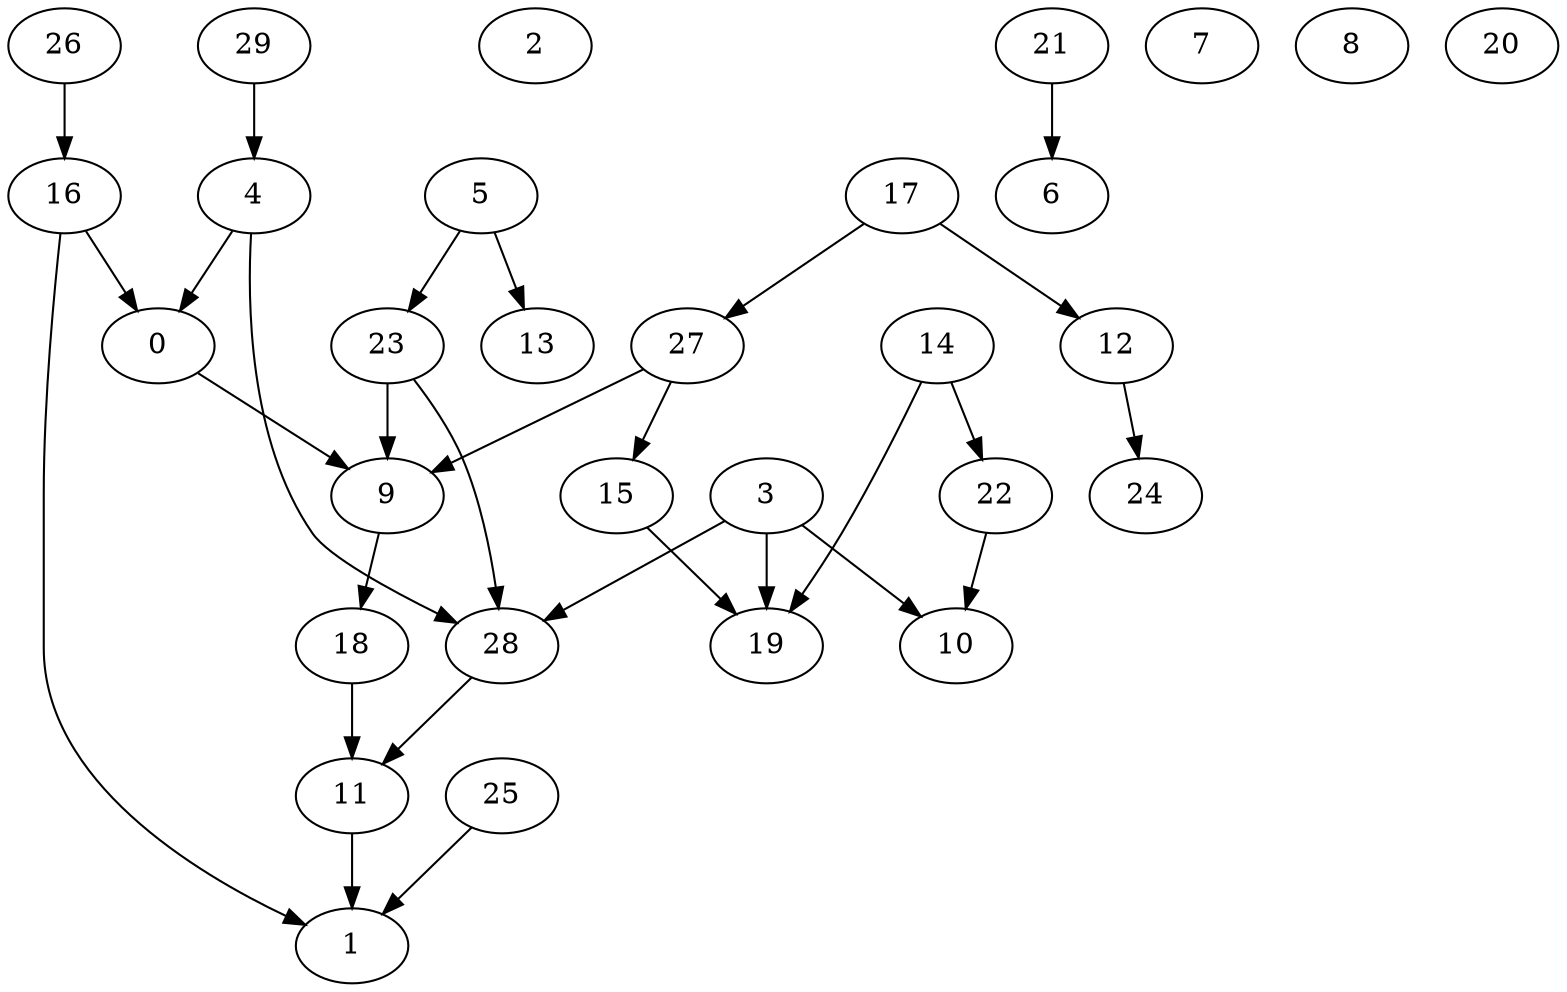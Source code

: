digraph Erdos_Renyi_nodes_30_edges_30 {
0;
1;
2;
3;
4;
5;
6;
7;
8;
9;
10;
11;
12;
13;
14;
15;
16;
17;
18;
19;
20;
21;
22;
23;
24;
25;
26;
27;
28;
29;
16 -> 0;
15 -> 19;
0 -> 9;
14 -> 22;
3 -> 19;
23 -> 28;
17 -> 27;
18 -> 11;
21 -> 6;
4 -> 0;
17 -> 12;
9 -> 18;
23 -> 9;
27 -> 9;
3 -> 10;
12 -> 24;
29 -> 4;
4 -> 28;
3 -> 28;
26 -> 16;
28 -> 11;
5 -> 13;
27 -> 15;
25 -> 1;
22 -> 10;
16 -> 1;
14 -> 19;
11 -> 1;
5 -> 23;
}